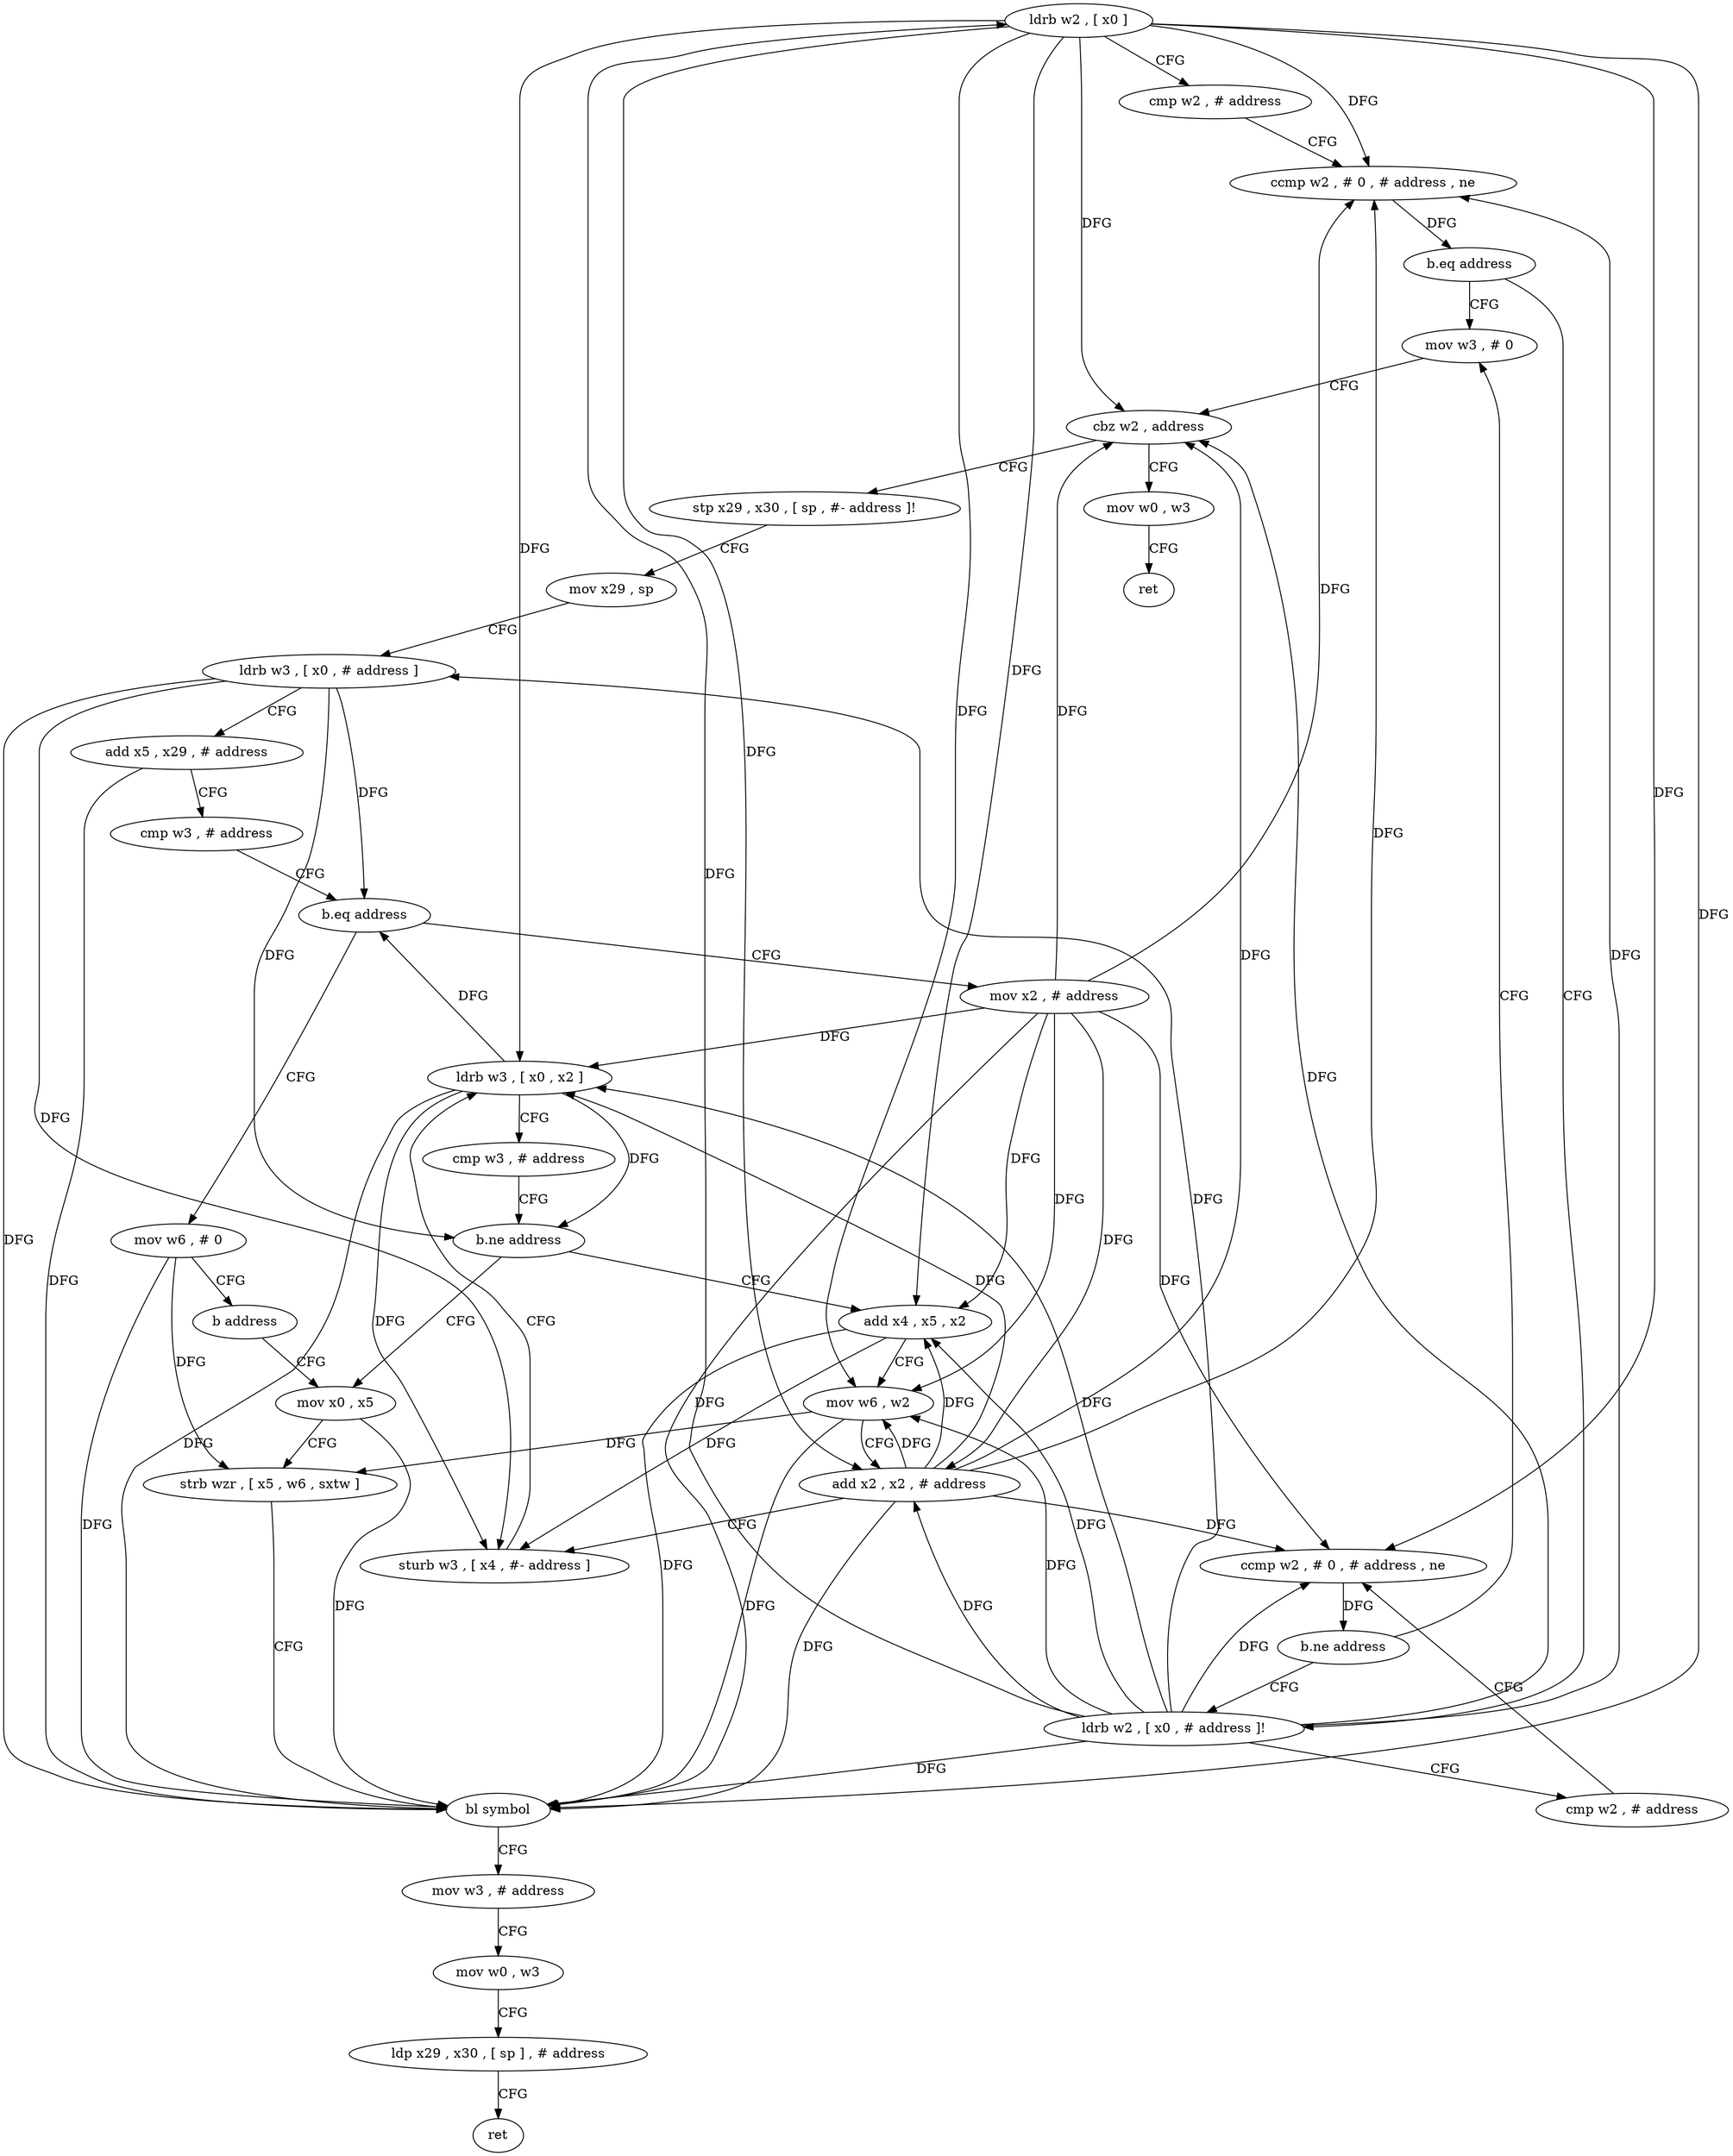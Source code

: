 digraph "func" {
"126216" [label = "ldrb w2 , [ x0 ]" ]
"126220" [label = "cmp w2 , # address" ]
"126224" [label = "ccmp w2 , # 0 , # address , ne" ]
"126228" [label = "b.eq address" ]
"126248" [label = "mov w3 , # 0" ]
"126232" [label = "ldrb w2 , [ x0 , # address ]!" ]
"126252" [label = "cbz w2 , address" ]
"126340" [label = "mov w0 , w3" ]
"126256" [label = "stp x29 , x30 , [ sp , #- address ]!" ]
"126236" [label = "cmp w2 , # address" ]
"126240" [label = "ccmp w2 , # 0 , # address , ne" ]
"126244" [label = "b.ne address" ]
"126344" [label = "ret" ]
"126260" [label = "mov x29 , sp" ]
"126264" [label = "ldrb w3 , [ x0 , # address ]" ]
"126268" [label = "add x5 , x29 , # address" ]
"126272" [label = "cmp w3 , # address" ]
"126276" [label = "b.eq address" ]
"126348" [label = "mov w6 , # 0" ]
"126280" [label = "mov x2 , # address" ]
"126352" [label = "b address" ]
"126312" [label = "mov x0 , x5" ]
"126284" [label = "add x4 , x5 , x2" ]
"126316" [label = "strb wzr , [ x5 , w6 , sxtw ]" ]
"126320" [label = "bl symbol" ]
"126324" [label = "mov w3 , # address" ]
"126328" [label = "mov w0 , w3" ]
"126332" [label = "ldp x29 , x30 , [ sp ] , # address" ]
"126336" [label = "ret" ]
"126288" [label = "mov w6 , w2" ]
"126292" [label = "add x2 , x2 , # address" ]
"126296" [label = "sturb w3 , [ x4 , #- address ]" ]
"126300" [label = "ldrb w3 , [ x0 , x2 ]" ]
"126304" [label = "cmp w3 , # address" ]
"126308" [label = "b.ne address" ]
"126216" -> "126220" [ label = "CFG" ]
"126216" -> "126224" [ label = "DFG" ]
"126216" -> "126252" [ label = "DFG" ]
"126216" -> "126240" [ label = "DFG" ]
"126216" -> "126320" [ label = "DFG" ]
"126216" -> "126284" [ label = "DFG" ]
"126216" -> "126288" [ label = "DFG" ]
"126216" -> "126292" [ label = "DFG" ]
"126216" -> "126300" [ label = "DFG" ]
"126220" -> "126224" [ label = "CFG" ]
"126224" -> "126228" [ label = "DFG" ]
"126228" -> "126248" [ label = "CFG" ]
"126228" -> "126232" [ label = "CFG" ]
"126248" -> "126252" [ label = "CFG" ]
"126232" -> "126236" [ label = "CFG" ]
"126232" -> "126216" [ label = "DFG" ]
"126232" -> "126224" [ label = "DFG" ]
"126232" -> "126252" [ label = "DFG" ]
"126232" -> "126264" [ label = "DFG" ]
"126232" -> "126300" [ label = "DFG" ]
"126232" -> "126240" [ label = "DFG" ]
"126232" -> "126320" [ label = "DFG" ]
"126232" -> "126284" [ label = "DFG" ]
"126232" -> "126288" [ label = "DFG" ]
"126232" -> "126292" [ label = "DFG" ]
"126252" -> "126340" [ label = "CFG" ]
"126252" -> "126256" [ label = "CFG" ]
"126340" -> "126344" [ label = "CFG" ]
"126256" -> "126260" [ label = "CFG" ]
"126236" -> "126240" [ label = "CFG" ]
"126240" -> "126244" [ label = "DFG" ]
"126244" -> "126232" [ label = "CFG" ]
"126244" -> "126248" [ label = "CFG" ]
"126260" -> "126264" [ label = "CFG" ]
"126264" -> "126268" [ label = "CFG" ]
"126264" -> "126276" [ label = "DFG" ]
"126264" -> "126320" [ label = "DFG" ]
"126264" -> "126296" [ label = "DFG" ]
"126264" -> "126308" [ label = "DFG" ]
"126268" -> "126272" [ label = "CFG" ]
"126268" -> "126320" [ label = "DFG" ]
"126272" -> "126276" [ label = "CFG" ]
"126276" -> "126348" [ label = "CFG" ]
"126276" -> "126280" [ label = "CFG" ]
"126348" -> "126352" [ label = "CFG" ]
"126348" -> "126316" [ label = "DFG" ]
"126348" -> "126320" [ label = "DFG" ]
"126280" -> "126284" [ label = "DFG" ]
"126280" -> "126224" [ label = "DFG" ]
"126280" -> "126252" [ label = "DFG" ]
"126280" -> "126240" [ label = "DFG" ]
"126280" -> "126320" [ label = "DFG" ]
"126280" -> "126288" [ label = "DFG" ]
"126280" -> "126292" [ label = "DFG" ]
"126280" -> "126300" [ label = "DFG" ]
"126352" -> "126312" [ label = "CFG" ]
"126312" -> "126316" [ label = "CFG" ]
"126312" -> "126320" [ label = "DFG" ]
"126284" -> "126288" [ label = "CFG" ]
"126284" -> "126320" [ label = "DFG" ]
"126284" -> "126296" [ label = "DFG" ]
"126316" -> "126320" [ label = "CFG" ]
"126320" -> "126324" [ label = "CFG" ]
"126324" -> "126328" [ label = "CFG" ]
"126328" -> "126332" [ label = "CFG" ]
"126332" -> "126336" [ label = "CFG" ]
"126288" -> "126292" [ label = "CFG" ]
"126288" -> "126316" [ label = "DFG" ]
"126288" -> "126320" [ label = "DFG" ]
"126292" -> "126296" [ label = "CFG" ]
"126292" -> "126224" [ label = "DFG" ]
"126292" -> "126252" [ label = "DFG" ]
"126292" -> "126240" [ label = "DFG" ]
"126292" -> "126284" [ label = "DFG" ]
"126292" -> "126288" [ label = "DFG" ]
"126292" -> "126320" [ label = "DFG" ]
"126292" -> "126300" [ label = "DFG" ]
"126296" -> "126300" [ label = "CFG" ]
"126300" -> "126304" [ label = "CFG" ]
"126300" -> "126276" [ label = "DFG" ]
"126300" -> "126296" [ label = "DFG" ]
"126300" -> "126320" [ label = "DFG" ]
"126300" -> "126308" [ label = "DFG" ]
"126304" -> "126308" [ label = "CFG" ]
"126308" -> "126284" [ label = "CFG" ]
"126308" -> "126312" [ label = "CFG" ]
}
